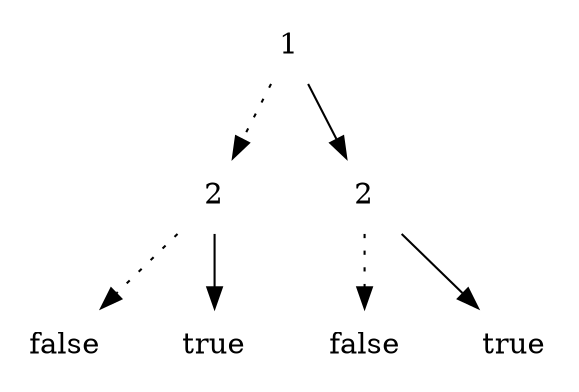 digraph ArbreDecision {
  Noeud1 [label="1", shape="none"];
  Noeud2 [label="2", shape="none"];
  Noeud4 [label="false", shape="none"];
  Noeud5 [label="true", shape="none"];
  Noeud2 -> Noeud4 [style=dotted, shape="none"];
  Noeud2 -> Noeud5 [style=solid, shape="none"];
  Noeud3 [label="2", shape="none"];
  Noeud6 [label="false", shape="none"];
  Noeud7 [label="true", shape="none"];
  Noeud3 -> Noeud6 [style=dotted, shape="none"];
  Noeud3 -> Noeud7 [style=solid, shape="none"];
  Noeud1 -> Noeud2 [style=dotted, shape="none"];
  Noeud1 -> Noeud3 [style=solid, shape="none"];
}
